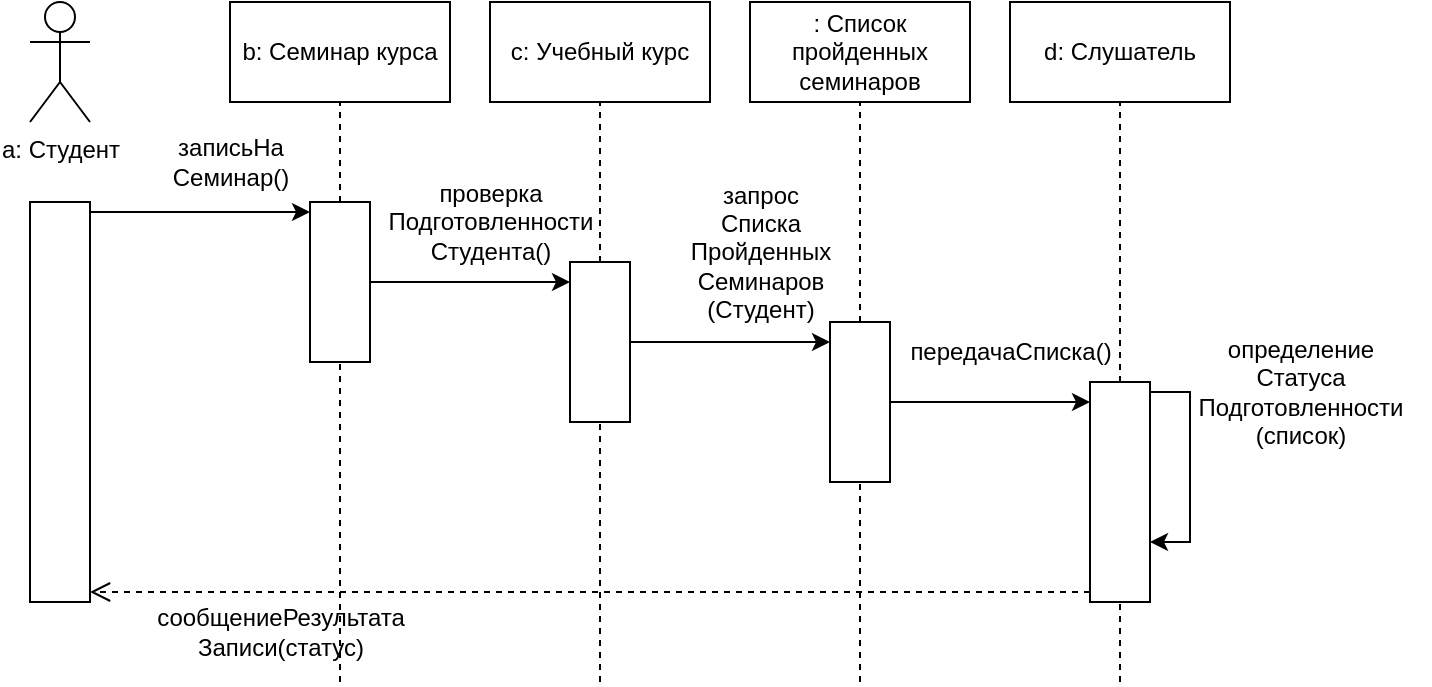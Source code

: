<mxfile version="24.0.4" type="device">
  <diagram name="Страница — 1" id="C2El7RWr6IgxaPxbsp63">
    <mxGraphModel dx="1047" dy="605" grid="1" gridSize="10" guides="1" tooltips="1" connect="1" arrows="1" fold="1" page="1" pageScale="1" pageWidth="827" pageHeight="1169" math="0" shadow="0">
      <root>
        <mxCell id="0" />
        <mxCell id="1" parent="0" />
        <mxCell id="Ryx-yTiXa8dug25cju8O-30" value="b: Семинар курса" style="html=1;whiteSpace=wrap;" vertex="1" parent="1">
          <mxGeometry x="200" y="320" width="110" height="50" as="geometry" />
        </mxCell>
        <mxCell id="Ryx-yTiXa8dug25cju8O-31" value="" style="html=1;points=[[0,0,0,0,5],[0,1,0,0,-5],[1,0,0,0,5],[1,1,0,0,-5]];perimeter=orthogonalPerimeter;outlineConnect=0;targetShapes=umlLifeline;portConstraint=eastwest;newEdgeStyle={&quot;curved&quot;:0,&quot;rounded&quot;:0};" vertex="1" parent="1">
          <mxGeometry x="100" y="420" width="30" height="200" as="geometry" />
        </mxCell>
        <mxCell id="Ryx-yTiXa8dug25cju8O-32" value="a: Студент" style="shape=umlActor;verticalLabelPosition=bottom;verticalAlign=top;html=1;" vertex="1" parent="1">
          <mxGeometry x="100" y="320" width="30" height="60" as="geometry" />
        </mxCell>
        <mxCell id="Ryx-yTiXa8dug25cju8O-33" value="c: Учебный курс" style="html=1;whiteSpace=wrap;" vertex="1" parent="1">
          <mxGeometry x="330" y="320" width="110" height="50" as="geometry" />
        </mxCell>
        <mxCell id="Ryx-yTiXa8dug25cju8O-34" value=": Список пройденных семинаров" style="html=1;whiteSpace=wrap;" vertex="1" parent="1">
          <mxGeometry x="460" y="320" width="110" height="50" as="geometry" />
        </mxCell>
        <mxCell id="Ryx-yTiXa8dug25cju8O-35" value="d: Слушатель" style="html=1;whiteSpace=wrap;" vertex="1" parent="1">
          <mxGeometry x="590" y="320" width="110" height="50" as="geometry" />
        </mxCell>
        <mxCell id="Ryx-yTiXa8dug25cju8O-36" value="" style="html=1;points=[[0,0,0,0,5],[0,1,0,0,-5],[1,0,0,0,5],[1,1,0,0,-5]];perimeter=orthogonalPerimeter;outlineConnect=0;targetShapes=umlLifeline;portConstraint=eastwest;newEdgeStyle={&quot;curved&quot;:0,&quot;rounded&quot;:0};" vertex="1" parent="1">
          <mxGeometry x="240" y="420" width="30" height="80" as="geometry" />
        </mxCell>
        <mxCell id="Ryx-yTiXa8dug25cju8O-37" value="" style="endArrow=none;dashed=1;html=1;rounded=0;entryX=0.5;entryY=1;entryDx=0;entryDy=0;" edge="1" parent="1" source="Ryx-yTiXa8dug25cju8O-36" target="Ryx-yTiXa8dug25cju8O-30">
          <mxGeometry width="50" height="50" relative="1" as="geometry">
            <mxPoint x="390" y="440" as="sourcePoint" />
            <mxPoint x="440" y="390" as="targetPoint" />
          </mxGeometry>
        </mxCell>
        <mxCell id="Ryx-yTiXa8dug25cju8O-38" value="" style="html=1;points=[[0,0,0,0,5],[0,1,0,0,-5],[1,0,0,0,5],[1,1,0,0,-5]];perimeter=orthogonalPerimeter;outlineConnect=0;targetShapes=umlLifeline;portConstraint=eastwest;newEdgeStyle={&quot;curved&quot;:0,&quot;rounded&quot;:0};" vertex="1" parent="1">
          <mxGeometry x="370" y="450" width="30" height="80" as="geometry" />
        </mxCell>
        <mxCell id="Ryx-yTiXa8dug25cju8O-39" value="" style="html=1;points=[[0,0,0,0,5],[0,1,0,0,-5],[1,0,0,0,5],[1,1,0,0,-5]];perimeter=orthogonalPerimeter;outlineConnect=0;targetShapes=umlLifeline;portConstraint=eastwest;newEdgeStyle={&quot;curved&quot;:0,&quot;rounded&quot;:0};" vertex="1" parent="1">
          <mxGeometry x="500" y="480" width="30" height="80" as="geometry" />
        </mxCell>
        <mxCell id="Ryx-yTiXa8dug25cju8O-40" value="" style="html=1;points=[[0,0,0,0,5],[0,1,0,0,-5],[1,0,0,0,5],[1,1,0,0,-5]];perimeter=orthogonalPerimeter;outlineConnect=0;targetShapes=umlLifeline;portConstraint=eastwest;newEdgeStyle={&quot;curved&quot;:0,&quot;rounded&quot;:0};" vertex="1" parent="1">
          <mxGeometry x="630" y="510" width="30" height="110" as="geometry" />
        </mxCell>
        <mxCell id="Ryx-yTiXa8dug25cju8O-41" value="" style="endArrow=none;dashed=1;html=1;rounded=0;entryX=0.5;entryY=1;entryDx=0;entryDy=0;" edge="1" parent="1" source="Ryx-yTiXa8dug25cju8O-38" target="Ryx-yTiXa8dug25cju8O-33">
          <mxGeometry width="50" height="50" relative="1" as="geometry">
            <mxPoint x="265" y="430" as="sourcePoint" />
            <mxPoint x="265" y="310" as="targetPoint" />
          </mxGeometry>
        </mxCell>
        <mxCell id="Ryx-yTiXa8dug25cju8O-42" value="" style="endArrow=none;dashed=1;html=1;rounded=0;entryX=0.5;entryY=1;entryDx=0;entryDy=0;" edge="1" parent="1" source="Ryx-yTiXa8dug25cju8O-39" target="Ryx-yTiXa8dug25cju8O-34">
          <mxGeometry width="50" height="50" relative="1" as="geometry">
            <mxPoint x="275" y="440" as="sourcePoint" />
            <mxPoint x="275" y="320" as="targetPoint" />
          </mxGeometry>
        </mxCell>
        <mxCell id="Ryx-yTiXa8dug25cju8O-43" value="" style="endArrow=none;dashed=1;html=1;rounded=0;entryX=0.5;entryY=1;entryDx=0;entryDy=0;" edge="1" parent="1" source="Ryx-yTiXa8dug25cju8O-40" target="Ryx-yTiXa8dug25cju8O-35">
          <mxGeometry width="50" height="50" relative="1" as="geometry">
            <mxPoint x="285" y="450" as="sourcePoint" />
            <mxPoint x="285" y="330" as="targetPoint" />
          </mxGeometry>
        </mxCell>
        <mxCell id="Ryx-yTiXa8dug25cju8O-44" value="" style="endArrow=classic;html=1;rounded=0;" edge="1" parent="1" source="Ryx-yTiXa8dug25cju8O-36" target="Ryx-yTiXa8dug25cju8O-38">
          <mxGeometry width="50" height="50" relative="1" as="geometry">
            <mxPoint x="300" y="600" as="sourcePoint" />
            <mxPoint x="350" y="550" as="targetPoint" />
          </mxGeometry>
        </mxCell>
        <mxCell id="Ryx-yTiXa8dug25cju8O-45" value="" style="endArrow=classic;html=1;rounded=0;" edge="1" parent="1" source="Ryx-yTiXa8dug25cju8O-38" target="Ryx-yTiXa8dug25cju8O-39">
          <mxGeometry width="50" height="50" relative="1" as="geometry">
            <mxPoint x="430" y="680" as="sourcePoint" />
            <mxPoint x="480" y="630" as="targetPoint" />
          </mxGeometry>
        </mxCell>
        <mxCell id="Ryx-yTiXa8dug25cju8O-46" value="" style="endArrow=classic;html=1;rounded=0;" edge="1" parent="1" source="Ryx-yTiXa8dug25cju8O-39" target="Ryx-yTiXa8dug25cju8O-40">
          <mxGeometry width="50" height="50" relative="1" as="geometry">
            <mxPoint x="460" y="670" as="sourcePoint" />
            <mxPoint x="510" y="620" as="targetPoint" />
          </mxGeometry>
        </mxCell>
        <mxCell id="Ryx-yTiXa8dug25cju8O-47" value="" style="endArrow=classic;html=1;rounded=0;exitX=1;exitY=0;exitDx=0;exitDy=5;exitPerimeter=0;" edge="1" parent="1" source="Ryx-yTiXa8dug25cju8O-31" target="Ryx-yTiXa8dug25cju8O-36">
          <mxGeometry width="50" height="50" relative="1" as="geometry">
            <mxPoint x="290" y="630" as="sourcePoint" />
            <mxPoint x="340" y="580" as="targetPoint" />
          </mxGeometry>
        </mxCell>
        <mxCell id="Ryx-yTiXa8dug25cju8O-48" style="edgeStyle=orthogonalEdgeStyle;rounded=0;orthogonalLoop=1;jettySize=auto;html=1;curved=0;exitX=1;exitY=0;exitDx=0;exitDy=5;exitPerimeter=0;" edge="1" parent="1" source="Ryx-yTiXa8dug25cju8O-40" target="Ryx-yTiXa8dug25cju8O-40">
          <mxGeometry relative="1" as="geometry">
            <Array as="points">
              <mxPoint x="680" y="515" />
              <mxPoint x="680" y="590" />
            </Array>
          </mxGeometry>
        </mxCell>
        <mxCell id="Ryx-yTiXa8dug25cju8O-49" value="" style="html=1;verticalAlign=bottom;endArrow=open;dashed=1;endSize=8;curved=0;rounded=0;exitX=0;exitY=1;exitDx=0;exitDy=-5;exitPerimeter=0;" edge="1" parent="1" source="Ryx-yTiXa8dug25cju8O-40" target="Ryx-yTiXa8dug25cju8O-31">
          <mxGeometry relative="1" as="geometry">
            <mxPoint x="570" y="600" as="sourcePoint" />
            <mxPoint x="490" y="600" as="targetPoint" />
          </mxGeometry>
        </mxCell>
        <mxCell id="Ryx-yTiXa8dug25cju8O-50" value="записьНа&lt;div&gt;Семинар()&lt;/div&gt;" style="text;html=1;align=center;verticalAlign=middle;resizable=0;points=[];autosize=1;strokeColor=none;fillColor=none;" vertex="1" parent="1">
          <mxGeometry x="160" y="380" width="80" height="40" as="geometry" />
        </mxCell>
        <mxCell id="Ryx-yTiXa8dug25cju8O-51" value="проверка&lt;div&gt;Подготовленности&lt;div&gt;Студента()&lt;/div&gt;&lt;/div&gt;" style="text;html=1;align=center;verticalAlign=middle;resizable=0;points=[];autosize=1;strokeColor=none;fillColor=none;" vertex="1" parent="1">
          <mxGeometry x="265" y="400" width="130" height="60" as="geometry" />
        </mxCell>
        <mxCell id="Ryx-yTiXa8dug25cju8O-52" value="запрос&lt;div&gt;Списка&lt;div&gt;Пройденных&lt;/div&gt;&lt;div&gt;Семинаров&lt;/div&gt;&lt;div&gt;(Студент)&lt;/div&gt;&lt;/div&gt;" style="text;html=1;align=center;verticalAlign=middle;resizable=0;points=[];autosize=1;strokeColor=none;fillColor=none;" vertex="1" parent="1">
          <mxGeometry x="420" y="400" width="90" height="90" as="geometry" />
        </mxCell>
        <mxCell id="Ryx-yTiXa8dug25cju8O-53" value="" style="endArrow=none;dashed=1;html=1;rounded=0;" edge="1" parent="1" target="Ryx-yTiXa8dug25cju8O-36">
          <mxGeometry width="50" height="50" relative="1" as="geometry">
            <mxPoint x="255" y="660" as="sourcePoint" />
            <mxPoint x="295" y="340" as="targetPoint" />
          </mxGeometry>
        </mxCell>
        <mxCell id="Ryx-yTiXa8dug25cju8O-54" value="" style="endArrow=none;dashed=1;html=1;rounded=0;" edge="1" parent="1" target="Ryx-yTiXa8dug25cju8O-38">
          <mxGeometry width="50" height="50" relative="1" as="geometry">
            <mxPoint x="385" y="660" as="sourcePoint" />
            <mxPoint x="265" y="510" as="targetPoint" />
          </mxGeometry>
        </mxCell>
        <mxCell id="Ryx-yTiXa8dug25cju8O-55" value="" style="endArrow=none;dashed=1;html=1;rounded=0;" edge="1" parent="1" target="Ryx-yTiXa8dug25cju8O-39">
          <mxGeometry width="50" height="50" relative="1" as="geometry">
            <mxPoint x="515" y="660" as="sourcePoint" />
            <mxPoint x="275" y="520" as="targetPoint" />
          </mxGeometry>
        </mxCell>
        <mxCell id="Ryx-yTiXa8dug25cju8O-56" value="" style="endArrow=none;dashed=1;html=1;rounded=0;" edge="1" parent="1" target="Ryx-yTiXa8dug25cju8O-40">
          <mxGeometry width="50" height="50" relative="1" as="geometry">
            <mxPoint x="645" y="660" as="sourcePoint" />
            <mxPoint x="285" y="530" as="targetPoint" />
          </mxGeometry>
        </mxCell>
        <mxCell id="Ryx-yTiXa8dug25cju8O-57" value="передачаСписка()" style="text;html=1;align=center;verticalAlign=middle;resizable=0;points=[];autosize=1;strokeColor=none;fillColor=none;" vertex="1" parent="1">
          <mxGeometry x="530" y="480" width="120" height="30" as="geometry" />
        </mxCell>
        <mxCell id="Ryx-yTiXa8dug25cju8O-58" value="определение&lt;div&gt;Статуса&lt;/div&gt;&lt;div&gt;Подготовленности&lt;/div&gt;&lt;div&gt;(список)&lt;/div&gt;" style="text;html=1;align=center;verticalAlign=middle;resizable=0;points=[];autosize=1;strokeColor=none;fillColor=none;" vertex="1" parent="1">
          <mxGeometry x="670" y="480" width="130" height="70" as="geometry" />
        </mxCell>
        <mxCell id="Ryx-yTiXa8dug25cju8O-59" value="сообщениеРезультата&lt;br&gt;Записи(статус)" style="text;html=1;align=center;verticalAlign=middle;resizable=0;points=[];autosize=1;strokeColor=none;fillColor=none;" vertex="1" parent="1">
          <mxGeometry x="150" y="615" width="150" height="40" as="geometry" />
        </mxCell>
      </root>
    </mxGraphModel>
  </diagram>
</mxfile>
